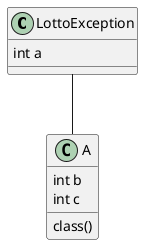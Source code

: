 @startuml

class LottoException {
int a
}

LottoException --A

class A {
int b
int c
class()
}
@enduml